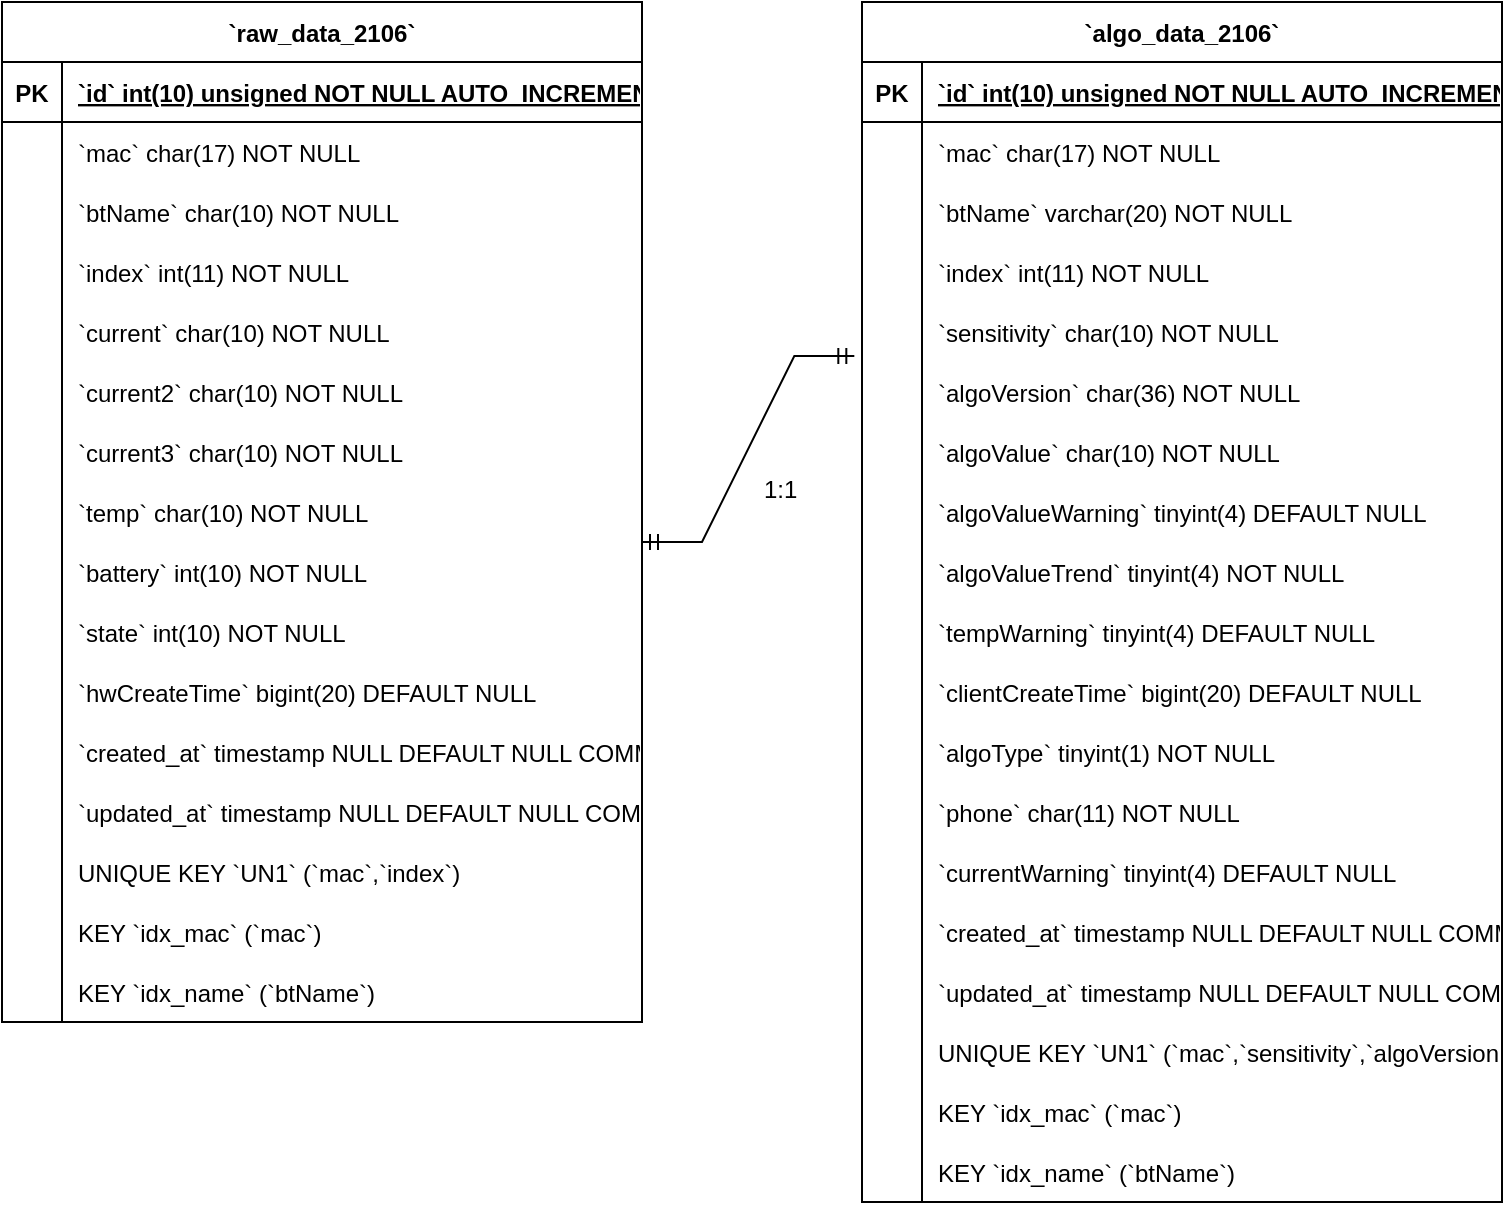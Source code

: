 <mxfile version="22.1.17" type="github">
  <diagram id="R2lEEEUBdFMjLlhIrx00" name="Page-1">
    <mxGraphModel dx="1360" dy="786" grid="1" gridSize="10" guides="1" tooltips="1" connect="1" arrows="1" fold="1" page="1" pageScale="1" pageWidth="850" pageHeight="1100" math="0" shadow="0" extFonts="Permanent Marker^https://fonts.googleapis.com/css?family=Permanent+Marker">
      <root>
        <mxCell id="0" />
        <mxCell id="1" parent="0" />
        <mxCell id="pzWfRgY4x2NIuQFHjUXH-1" value="`raw_data_2106`" style="shape=table;startSize=30;container=1;collapsible=1;childLayout=tableLayout;fixedRows=1;rowLines=0;fontStyle=1;align=center;resizeLast=1;" vertex="1" parent="1">
          <mxGeometry x="50" y="160" width="320" height="510" as="geometry" />
        </mxCell>
        <mxCell id="pzWfRgY4x2NIuQFHjUXH-2" value="" style="shape=tableRow;horizontal=0;startSize=0;swimlaneHead=0;swimlaneBody=0;fillColor=none;collapsible=0;dropTarget=0;points=[[0,0.5],[1,0.5]];portConstraint=eastwest;strokeColor=inherit;top=0;left=0;right=0;bottom=1;" vertex="1" parent="pzWfRgY4x2NIuQFHjUXH-1">
          <mxGeometry y="30" width="320" height="30" as="geometry" />
        </mxCell>
        <mxCell id="pzWfRgY4x2NIuQFHjUXH-3" value="PK" style="shape=partialRectangle;overflow=hidden;connectable=0;fillColor=none;strokeColor=inherit;top=0;left=0;bottom=0;right=0;fontStyle=1;" vertex="1" parent="pzWfRgY4x2NIuQFHjUXH-2">
          <mxGeometry width="30" height="30" as="geometry">
            <mxRectangle width="30" height="30" as="alternateBounds" />
          </mxGeometry>
        </mxCell>
        <mxCell id="pzWfRgY4x2NIuQFHjUXH-4" value="`id` int(10) unsigned NOT NULL AUTO_INCREMENT" style="shape=partialRectangle;overflow=hidden;connectable=0;fillColor=none;align=left;strokeColor=inherit;top=0;left=0;bottom=0;right=0;spacingLeft=6;fontStyle=5;" vertex="1" parent="pzWfRgY4x2NIuQFHjUXH-2">
          <mxGeometry x="30" width="290" height="30" as="geometry">
            <mxRectangle width="290" height="30" as="alternateBounds" />
          </mxGeometry>
        </mxCell>
        <mxCell id="pzWfRgY4x2NIuQFHjUXH-5" value="" style="shape=tableRow;horizontal=0;startSize=0;swimlaneHead=0;swimlaneBody=0;fillColor=none;collapsible=0;dropTarget=0;points=[[0,0.5],[1,0.5]];portConstraint=eastwest;strokeColor=inherit;top=0;left=0;right=0;bottom=0;" vertex="1" parent="pzWfRgY4x2NIuQFHjUXH-1">
          <mxGeometry y="60" width="320" height="30" as="geometry" />
        </mxCell>
        <mxCell id="pzWfRgY4x2NIuQFHjUXH-6" value="" style="shape=partialRectangle;overflow=hidden;connectable=0;fillColor=none;strokeColor=inherit;top=0;left=0;bottom=0;right=0;" vertex="1" parent="pzWfRgY4x2NIuQFHjUXH-5">
          <mxGeometry width="30" height="30" as="geometry">
            <mxRectangle width="30" height="30" as="alternateBounds" />
          </mxGeometry>
        </mxCell>
        <mxCell id="pzWfRgY4x2NIuQFHjUXH-7" value="`mac` char(17) NOT NULL" style="shape=partialRectangle;overflow=hidden;connectable=0;fillColor=none;align=left;strokeColor=inherit;top=0;left=0;bottom=0;right=0;spacingLeft=6;" vertex="1" parent="pzWfRgY4x2NIuQFHjUXH-5">
          <mxGeometry x="30" width="290" height="30" as="geometry">
            <mxRectangle width="290" height="30" as="alternateBounds" />
          </mxGeometry>
        </mxCell>
        <mxCell id="pzWfRgY4x2NIuQFHjUXH-8" value="" style="shape=tableRow;horizontal=0;startSize=0;swimlaneHead=0;swimlaneBody=0;fillColor=none;collapsible=0;dropTarget=0;points=[[0,0.5],[1,0.5]];portConstraint=eastwest;strokeColor=inherit;top=0;left=0;right=0;bottom=0;" vertex="1" parent="pzWfRgY4x2NIuQFHjUXH-1">
          <mxGeometry y="90" width="320" height="30" as="geometry" />
        </mxCell>
        <mxCell id="pzWfRgY4x2NIuQFHjUXH-9" value="" style="shape=partialRectangle;overflow=hidden;connectable=0;fillColor=none;strokeColor=inherit;top=0;left=0;bottom=0;right=0;" vertex="1" parent="pzWfRgY4x2NIuQFHjUXH-8">
          <mxGeometry width="30" height="30" as="geometry">
            <mxRectangle width="30" height="30" as="alternateBounds" />
          </mxGeometry>
        </mxCell>
        <mxCell id="pzWfRgY4x2NIuQFHjUXH-10" value="`btName` char(10) NOT NULL" style="shape=partialRectangle;overflow=hidden;connectable=0;fillColor=none;align=left;strokeColor=inherit;top=0;left=0;bottom=0;right=0;spacingLeft=6;" vertex="1" parent="pzWfRgY4x2NIuQFHjUXH-8">
          <mxGeometry x="30" width="290" height="30" as="geometry">
            <mxRectangle width="290" height="30" as="alternateBounds" />
          </mxGeometry>
        </mxCell>
        <mxCell id="pzWfRgY4x2NIuQFHjUXH-11" value="" style="shape=tableRow;horizontal=0;startSize=0;swimlaneHead=0;swimlaneBody=0;fillColor=none;collapsible=0;dropTarget=0;points=[[0,0.5],[1,0.5]];portConstraint=eastwest;strokeColor=inherit;top=0;left=0;right=0;bottom=0;" vertex="1" parent="pzWfRgY4x2NIuQFHjUXH-1">
          <mxGeometry y="120" width="320" height="30" as="geometry" />
        </mxCell>
        <mxCell id="pzWfRgY4x2NIuQFHjUXH-12" value="" style="shape=partialRectangle;overflow=hidden;connectable=0;fillColor=none;strokeColor=inherit;top=0;left=0;bottom=0;right=0;" vertex="1" parent="pzWfRgY4x2NIuQFHjUXH-11">
          <mxGeometry width="30" height="30" as="geometry">
            <mxRectangle width="30" height="30" as="alternateBounds" />
          </mxGeometry>
        </mxCell>
        <mxCell id="pzWfRgY4x2NIuQFHjUXH-13" value="`index` int(11) NOT NULL" style="shape=partialRectangle;overflow=hidden;connectable=0;fillColor=none;align=left;strokeColor=inherit;top=0;left=0;bottom=0;right=0;spacingLeft=6;" vertex="1" parent="pzWfRgY4x2NIuQFHjUXH-11">
          <mxGeometry x="30" width="290" height="30" as="geometry">
            <mxRectangle width="290" height="30" as="alternateBounds" />
          </mxGeometry>
        </mxCell>
        <mxCell id="pzWfRgY4x2NIuQFHjUXH-14" value="" style="shape=tableRow;horizontal=0;startSize=0;swimlaneHead=0;swimlaneBody=0;fillColor=none;collapsible=0;dropTarget=0;points=[[0,0.5],[1,0.5]];portConstraint=eastwest;strokeColor=inherit;top=0;left=0;right=0;bottom=0;" vertex="1" parent="pzWfRgY4x2NIuQFHjUXH-1">
          <mxGeometry y="150" width="320" height="30" as="geometry" />
        </mxCell>
        <mxCell id="pzWfRgY4x2NIuQFHjUXH-15" value="" style="shape=partialRectangle;overflow=hidden;connectable=0;fillColor=none;strokeColor=inherit;top=0;left=0;bottom=0;right=0;" vertex="1" parent="pzWfRgY4x2NIuQFHjUXH-14">
          <mxGeometry width="30" height="30" as="geometry">
            <mxRectangle width="30" height="30" as="alternateBounds" />
          </mxGeometry>
        </mxCell>
        <mxCell id="pzWfRgY4x2NIuQFHjUXH-16" value="`current` char(10) NOT NULL" style="shape=partialRectangle;overflow=hidden;connectable=0;fillColor=none;align=left;strokeColor=inherit;top=0;left=0;bottom=0;right=0;spacingLeft=6;" vertex="1" parent="pzWfRgY4x2NIuQFHjUXH-14">
          <mxGeometry x="30" width="290" height="30" as="geometry">
            <mxRectangle width="290" height="30" as="alternateBounds" />
          </mxGeometry>
        </mxCell>
        <mxCell id="pzWfRgY4x2NIuQFHjUXH-17" value="" style="shape=tableRow;horizontal=0;startSize=0;swimlaneHead=0;swimlaneBody=0;fillColor=none;collapsible=0;dropTarget=0;points=[[0,0.5],[1,0.5]];portConstraint=eastwest;strokeColor=inherit;top=0;left=0;right=0;bottom=0;" vertex="1" parent="pzWfRgY4x2NIuQFHjUXH-1">
          <mxGeometry y="180" width="320" height="30" as="geometry" />
        </mxCell>
        <mxCell id="pzWfRgY4x2NIuQFHjUXH-18" value="" style="shape=partialRectangle;overflow=hidden;connectable=0;fillColor=none;strokeColor=inherit;top=0;left=0;bottom=0;right=0;" vertex="1" parent="pzWfRgY4x2NIuQFHjUXH-17">
          <mxGeometry width="30" height="30" as="geometry">
            <mxRectangle width="30" height="30" as="alternateBounds" />
          </mxGeometry>
        </mxCell>
        <mxCell id="pzWfRgY4x2NIuQFHjUXH-19" value="`current2` char(10) NOT NULL" style="shape=partialRectangle;overflow=hidden;connectable=0;fillColor=none;align=left;strokeColor=inherit;top=0;left=0;bottom=0;right=0;spacingLeft=6;" vertex="1" parent="pzWfRgY4x2NIuQFHjUXH-17">
          <mxGeometry x="30" width="290" height="30" as="geometry">
            <mxRectangle width="290" height="30" as="alternateBounds" />
          </mxGeometry>
        </mxCell>
        <mxCell id="pzWfRgY4x2NIuQFHjUXH-20" value="" style="shape=tableRow;horizontal=0;startSize=0;swimlaneHead=0;swimlaneBody=0;fillColor=none;collapsible=0;dropTarget=0;points=[[0,0.5],[1,0.5]];portConstraint=eastwest;strokeColor=inherit;top=0;left=0;right=0;bottom=0;" vertex="1" parent="pzWfRgY4x2NIuQFHjUXH-1">
          <mxGeometry y="210" width="320" height="30" as="geometry" />
        </mxCell>
        <mxCell id="pzWfRgY4x2NIuQFHjUXH-21" value="" style="shape=partialRectangle;overflow=hidden;connectable=0;fillColor=none;strokeColor=inherit;top=0;left=0;bottom=0;right=0;" vertex="1" parent="pzWfRgY4x2NIuQFHjUXH-20">
          <mxGeometry width="30" height="30" as="geometry">
            <mxRectangle width="30" height="30" as="alternateBounds" />
          </mxGeometry>
        </mxCell>
        <mxCell id="pzWfRgY4x2NIuQFHjUXH-22" value="`current3` char(10) NOT NULL" style="shape=partialRectangle;overflow=hidden;connectable=0;fillColor=none;align=left;strokeColor=inherit;top=0;left=0;bottom=0;right=0;spacingLeft=6;" vertex="1" parent="pzWfRgY4x2NIuQFHjUXH-20">
          <mxGeometry x="30" width="290" height="30" as="geometry">
            <mxRectangle width="290" height="30" as="alternateBounds" />
          </mxGeometry>
        </mxCell>
        <mxCell id="pzWfRgY4x2NIuQFHjUXH-23" value="" style="shape=tableRow;horizontal=0;startSize=0;swimlaneHead=0;swimlaneBody=0;fillColor=none;collapsible=0;dropTarget=0;points=[[0,0.5],[1,0.5]];portConstraint=eastwest;strokeColor=inherit;top=0;left=0;right=0;bottom=0;" vertex="1" parent="pzWfRgY4x2NIuQFHjUXH-1">
          <mxGeometry y="240" width="320" height="30" as="geometry" />
        </mxCell>
        <mxCell id="pzWfRgY4x2NIuQFHjUXH-24" value="" style="shape=partialRectangle;overflow=hidden;connectable=0;fillColor=none;strokeColor=inherit;top=0;left=0;bottom=0;right=0;" vertex="1" parent="pzWfRgY4x2NIuQFHjUXH-23">
          <mxGeometry width="30" height="30" as="geometry">
            <mxRectangle width="30" height="30" as="alternateBounds" />
          </mxGeometry>
        </mxCell>
        <mxCell id="pzWfRgY4x2NIuQFHjUXH-25" value="`temp` char(10) NOT NULL" style="shape=partialRectangle;overflow=hidden;connectable=0;fillColor=none;align=left;strokeColor=inherit;top=0;left=0;bottom=0;right=0;spacingLeft=6;" vertex="1" parent="pzWfRgY4x2NIuQFHjUXH-23">
          <mxGeometry x="30" width="290" height="30" as="geometry">
            <mxRectangle width="290" height="30" as="alternateBounds" />
          </mxGeometry>
        </mxCell>
        <mxCell id="pzWfRgY4x2NIuQFHjUXH-26" value="" style="shape=tableRow;horizontal=0;startSize=0;swimlaneHead=0;swimlaneBody=0;fillColor=none;collapsible=0;dropTarget=0;points=[[0,0.5],[1,0.5]];portConstraint=eastwest;strokeColor=inherit;top=0;left=0;right=0;bottom=0;" vertex="1" parent="pzWfRgY4x2NIuQFHjUXH-1">
          <mxGeometry y="270" width="320" height="30" as="geometry" />
        </mxCell>
        <mxCell id="pzWfRgY4x2NIuQFHjUXH-27" value="" style="shape=partialRectangle;overflow=hidden;connectable=0;fillColor=none;strokeColor=inherit;top=0;left=0;bottom=0;right=0;" vertex="1" parent="pzWfRgY4x2NIuQFHjUXH-26">
          <mxGeometry width="30" height="30" as="geometry">
            <mxRectangle width="30" height="30" as="alternateBounds" />
          </mxGeometry>
        </mxCell>
        <mxCell id="pzWfRgY4x2NIuQFHjUXH-28" value="`battery` int(10) NOT NULL" style="shape=partialRectangle;overflow=hidden;connectable=0;fillColor=none;align=left;strokeColor=inherit;top=0;left=0;bottom=0;right=0;spacingLeft=6;" vertex="1" parent="pzWfRgY4x2NIuQFHjUXH-26">
          <mxGeometry x="30" width="290" height="30" as="geometry">
            <mxRectangle width="290" height="30" as="alternateBounds" />
          </mxGeometry>
        </mxCell>
        <mxCell id="pzWfRgY4x2NIuQFHjUXH-29" value="" style="shape=tableRow;horizontal=0;startSize=0;swimlaneHead=0;swimlaneBody=0;fillColor=none;collapsible=0;dropTarget=0;points=[[0,0.5],[1,0.5]];portConstraint=eastwest;strokeColor=inherit;top=0;left=0;right=0;bottom=0;" vertex="1" parent="pzWfRgY4x2NIuQFHjUXH-1">
          <mxGeometry y="300" width="320" height="30" as="geometry" />
        </mxCell>
        <mxCell id="pzWfRgY4x2NIuQFHjUXH-30" value="" style="shape=partialRectangle;overflow=hidden;connectable=0;fillColor=none;strokeColor=inherit;top=0;left=0;bottom=0;right=0;" vertex="1" parent="pzWfRgY4x2NIuQFHjUXH-29">
          <mxGeometry width="30" height="30" as="geometry">
            <mxRectangle width="30" height="30" as="alternateBounds" />
          </mxGeometry>
        </mxCell>
        <mxCell id="pzWfRgY4x2NIuQFHjUXH-31" value="`state` int(10) NOT NULL" style="shape=partialRectangle;overflow=hidden;connectable=0;fillColor=none;align=left;strokeColor=inherit;top=0;left=0;bottom=0;right=0;spacingLeft=6;" vertex="1" parent="pzWfRgY4x2NIuQFHjUXH-29">
          <mxGeometry x="30" width="290" height="30" as="geometry">
            <mxRectangle width="290" height="30" as="alternateBounds" />
          </mxGeometry>
        </mxCell>
        <mxCell id="pzWfRgY4x2NIuQFHjUXH-32" value="" style="shape=tableRow;horizontal=0;startSize=0;swimlaneHead=0;swimlaneBody=0;fillColor=none;collapsible=0;dropTarget=0;points=[[0,0.5],[1,0.5]];portConstraint=eastwest;strokeColor=inherit;top=0;left=0;right=0;bottom=0;" vertex="1" parent="pzWfRgY4x2NIuQFHjUXH-1">
          <mxGeometry y="330" width="320" height="30" as="geometry" />
        </mxCell>
        <mxCell id="pzWfRgY4x2NIuQFHjUXH-33" value="" style="shape=partialRectangle;overflow=hidden;connectable=0;fillColor=none;strokeColor=inherit;top=0;left=0;bottom=0;right=0;" vertex="1" parent="pzWfRgY4x2NIuQFHjUXH-32">
          <mxGeometry width="30" height="30" as="geometry">
            <mxRectangle width="30" height="30" as="alternateBounds" />
          </mxGeometry>
        </mxCell>
        <mxCell id="pzWfRgY4x2NIuQFHjUXH-34" value="`hwCreateTime` bigint(20) DEFAULT NULL" style="shape=partialRectangle;overflow=hidden;connectable=0;fillColor=none;align=left;strokeColor=inherit;top=0;left=0;bottom=0;right=0;spacingLeft=6;" vertex="1" parent="pzWfRgY4x2NIuQFHjUXH-32">
          <mxGeometry x="30" width="290" height="30" as="geometry">
            <mxRectangle width="290" height="30" as="alternateBounds" />
          </mxGeometry>
        </mxCell>
        <mxCell id="pzWfRgY4x2NIuQFHjUXH-35" value="" style="shape=tableRow;horizontal=0;startSize=0;swimlaneHead=0;swimlaneBody=0;fillColor=none;collapsible=0;dropTarget=0;points=[[0,0.5],[1,0.5]];portConstraint=eastwest;strokeColor=inherit;top=0;left=0;right=0;bottom=0;" vertex="1" parent="pzWfRgY4x2NIuQFHjUXH-1">
          <mxGeometry y="360" width="320" height="30" as="geometry" />
        </mxCell>
        <mxCell id="pzWfRgY4x2NIuQFHjUXH-36" value="" style="shape=partialRectangle;overflow=hidden;connectable=0;fillColor=none;strokeColor=inherit;top=0;left=0;bottom=0;right=0;" vertex="1" parent="pzWfRgY4x2NIuQFHjUXH-35">
          <mxGeometry width="30" height="30" as="geometry">
            <mxRectangle width="30" height="30" as="alternateBounds" />
          </mxGeometry>
        </mxCell>
        <mxCell id="pzWfRgY4x2NIuQFHjUXH-37" value="`created_at` timestamp NULL DEFAULT NULL COMMENT &#39;创建时间&#39;" style="shape=partialRectangle;overflow=hidden;connectable=0;fillColor=none;align=left;strokeColor=inherit;top=0;left=0;bottom=0;right=0;spacingLeft=6;" vertex="1" parent="pzWfRgY4x2NIuQFHjUXH-35">
          <mxGeometry x="30" width="290" height="30" as="geometry">
            <mxRectangle width="290" height="30" as="alternateBounds" />
          </mxGeometry>
        </mxCell>
        <mxCell id="pzWfRgY4x2NIuQFHjUXH-38" value="" style="shape=tableRow;horizontal=0;startSize=0;swimlaneHead=0;swimlaneBody=0;fillColor=none;collapsible=0;dropTarget=0;points=[[0,0.5],[1,0.5]];portConstraint=eastwest;strokeColor=inherit;top=0;left=0;right=0;bottom=0;" vertex="1" parent="pzWfRgY4x2NIuQFHjUXH-1">
          <mxGeometry y="390" width="320" height="30" as="geometry" />
        </mxCell>
        <mxCell id="pzWfRgY4x2NIuQFHjUXH-39" value="" style="shape=partialRectangle;overflow=hidden;connectable=0;fillColor=none;strokeColor=inherit;top=0;left=0;bottom=0;right=0;" vertex="1" parent="pzWfRgY4x2NIuQFHjUXH-38">
          <mxGeometry width="30" height="30" as="geometry">
            <mxRectangle width="30" height="30" as="alternateBounds" />
          </mxGeometry>
        </mxCell>
        <mxCell id="pzWfRgY4x2NIuQFHjUXH-40" value="`updated_at` timestamp NULL DEFAULT NULL COMMENT &#39;更新时间&#39;" style="shape=partialRectangle;overflow=hidden;connectable=0;fillColor=none;align=left;strokeColor=inherit;top=0;left=0;bottom=0;right=0;spacingLeft=6;" vertex="1" parent="pzWfRgY4x2NIuQFHjUXH-38">
          <mxGeometry x="30" width="290" height="30" as="geometry">
            <mxRectangle width="290" height="30" as="alternateBounds" />
          </mxGeometry>
        </mxCell>
        <mxCell id="pzWfRgY4x2NIuQFHjUXH-41" value="" style="shape=tableRow;horizontal=0;startSize=0;swimlaneHead=0;swimlaneBody=0;fillColor=none;collapsible=0;dropTarget=0;points=[[0,0.5],[1,0.5]];portConstraint=eastwest;strokeColor=inherit;top=0;left=0;right=0;bottom=0;" vertex="1" parent="pzWfRgY4x2NIuQFHjUXH-1">
          <mxGeometry y="420" width="320" height="30" as="geometry" />
        </mxCell>
        <mxCell id="pzWfRgY4x2NIuQFHjUXH-42" value="" style="shape=partialRectangle;overflow=hidden;connectable=0;fillColor=none;strokeColor=inherit;top=0;left=0;bottom=0;right=0;" vertex="1" parent="pzWfRgY4x2NIuQFHjUXH-41">
          <mxGeometry width="30" height="30" as="geometry">
            <mxRectangle width="30" height="30" as="alternateBounds" />
          </mxGeometry>
        </mxCell>
        <mxCell id="pzWfRgY4x2NIuQFHjUXH-43" value="UNIQUE KEY `UN1` (`mac`,`index`)" style="shape=partialRectangle;overflow=hidden;connectable=0;fillColor=none;align=left;strokeColor=inherit;top=0;left=0;bottom=0;right=0;spacingLeft=6;" vertex="1" parent="pzWfRgY4x2NIuQFHjUXH-41">
          <mxGeometry x="30" width="290" height="30" as="geometry">
            <mxRectangle width="290" height="30" as="alternateBounds" />
          </mxGeometry>
        </mxCell>
        <mxCell id="pzWfRgY4x2NIuQFHjUXH-44" value="" style="shape=tableRow;horizontal=0;startSize=0;swimlaneHead=0;swimlaneBody=0;fillColor=none;collapsible=0;dropTarget=0;points=[[0,0.5],[1,0.5]];portConstraint=eastwest;strokeColor=inherit;top=0;left=0;right=0;bottom=0;" vertex="1" parent="pzWfRgY4x2NIuQFHjUXH-1">
          <mxGeometry y="450" width="320" height="30" as="geometry" />
        </mxCell>
        <mxCell id="pzWfRgY4x2NIuQFHjUXH-45" value="" style="shape=partialRectangle;overflow=hidden;connectable=0;fillColor=none;strokeColor=inherit;top=0;left=0;bottom=0;right=0;" vertex="1" parent="pzWfRgY4x2NIuQFHjUXH-44">
          <mxGeometry width="30" height="30" as="geometry">
            <mxRectangle width="30" height="30" as="alternateBounds" />
          </mxGeometry>
        </mxCell>
        <mxCell id="pzWfRgY4x2NIuQFHjUXH-46" value="KEY `idx_mac` (`mac`)" style="shape=partialRectangle;overflow=hidden;connectable=0;fillColor=none;align=left;strokeColor=inherit;top=0;left=0;bottom=0;right=0;spacingLeft=6;" vertex="1" parent="pzWfRgY4x2NIuQFHjUXH-44">
          <mxGeometry x="30" width="290" height="30" as="geometry">
            <mxRectangle width="290" height="30" as="alternateBounds" />
          </mxGeometry>
        </mxCell>
        <mxCell id="pzWfRgY4x2NIuQFHjUXH-47" value="" style="shape=tableRow;horizontal=0;startSize=0;swimlaneHead=0;swimlaneBody=0;fillColor=none;collapsible=0;dropTarget=0;points=[[0,0.5],[1,0.5]];portConstraint=eastwest;strokeColor=inherit;top=0;left=0;right=0;bottom=0;" vertex="1" parent="pzWfRgY4x2NIuQFHjUXH-1">
          <mxGeometry y="480" width="320" height="30" as="geometry" />
        </mxCell>
        <mxCell id="pzWfRgY4x2NIuQFHjUXH-48" value="" style="shape=partialRectangle;overflow=hidden;connectable=0;fillColor=none;strokeColor=inherit;top=0;left=0;bottom=0;right=0;" vertex="1" parent="pzWfRgY4x2NIuQFHjUXH-47">
          <mxGeometry width="30" height="30" as="geometry">
            <mxRectangle width="30" height="30" as="alternateBounds" />
          </mxGeometry>
        </mxCell>
        <mxCell id="pzWfRgY4x2NIuQFHjUXH-49" value="KEY `idx_name` (`btName`)" style="shape=partialRectangle;overflow=hidden;connectable=0;fillColor=none;align=left;strokeColor=inherit;top=0;left=0;bottom=0;right=0;spacingLeft=6;" vertex="1" parent="pzWfRgY4x2NIuQFHjUXH-47">
          <mxGeometry x="30" width="290" height="30" as="geometry">
            <mxRectangle width="290" height="30" as="alternateBounds" />
          </mxGeometry>
        </mxCell>
        <mxCell id="pzWfRgY4x2NIuQFHjUXH-50" value="`algo_data_2106`" style="shape=table;startSize=30;container=1;collapsible=1;childLayout=tableLayout;fixedRows=1;rowLines=0;fontStyle=1;align=center;resizeLast=1;" vertex="1" parent="1">
          <mxGeometry x="480" y="160" width="320" height="600" as="geometry" />
        </mxCell>
        <mxCell id="pzWfRgY4x2NIuQFHjUXH-51" value="" style="shape=tableRow;horizontal=0;startSize=0;swimlaneHead=0;swimlaneBody=0;fillColor=none;collapsible=0;dropTarget=0;points=[[0,0.5],[1,0.5]];portConstraint=eastwest;strokeColor=inherit;top=0;left=0;right=0;bottom=1;" vertex="1" parent="pzWfRgY4x2NIuQFHjUXH-50">
          <mxGeometry y="30" width="320" height="30" as="geometry" />
        </mxCell>
        <mxCell id="pzWfRgY4x2NIuQFHjUXH-52" value="PK" style="shape=partialRectangle;overflow=hidden;connectable=0;fillColor=none;strokeColor=inherit;top=0;left=0;bottom=0;right=0;fontStyle=1;" vertex="1" parent="pzWfRgY4x2NIuQFHjUXH-51">
          <mxGeometry width="30" height="30" as="geometry">
            <mxRectangle width="30" height="30" as="alternateBounds" />
          </mxGeometry>
        </mxCell>
        <mxCell id="pzWfRgY4x2NIuQFHjUXH-53" value="`id` int(10) unsigned NOT NULL AUTO_INCREMENT" style="shape=partialRectangle;overflow=hidden;connectable=0;fillColor=none;align=left;strokeColor=inherit;top=0;left=0;bottom=0;right=0;spacingLeft=6;fontStyle=5;" vertex="1" parent="pzWfRgY4x2NIuQFHjUXH-51">
          <mxGeometry x="30" width="290" height="30" as="geometry">
            <mxRectangle width="290" height="30" as="alternateBounds" />
          </mxGeometry>
        </mxCell>
        <mxCell id="pzWfRgY4x2NIuQFHjUXH-54" value="" style="shape=tableRow;horizontal=0;startSize=0;swimlaneHead=0;swimlaneBody=0;fillColor=none;collapsible=0;dropTarget=0;points=[[0,0.5],[1,0.5]];portConstraint=eastwest;strokeColor=inherit;top=0;left=0;right=0;bottom=0;" vertex="1" parent="pzWfRgY4x2NIuQFHjUXH-50">
          <mxGeometry y="60" width="320" height="30" as="geometry" />
        </mxCell>
        <mxCell id="pzWfRgY4x2NIuQFHjUXH-55" value="" style="shape=partialRectangle;overflow=hidden;connectable=0;fillColor=none;strokeColor=inherit;top=0;left=0;bottom=0;right=0;" vertex="1" parent="pzWfRgY4x2NIuQFHjUXH-54">
          <mxGeometry width="30" height="30" as="geometry">
            <mxRectangle width="30" height="30" as="alternateBounds" />
          </mxGeometry>
        </mxCell>
        <mxCell id="pzWfRgY4x2NIuQFHjUXH-56" value="`mac` char(17) NOT NULL" style="shape=partialRectangle;overflow=hidden;connectable=0;fillColor=none;align=left;strokeColor=inherit;top=0;left=0;bottom=0;right=0;spacingLeft=6;" vertex="1" parent="pzWfRgY4x2NIuQFHjUXH-54">
          <mxGeometry x="30" width="290" height="30" as="geometry">
            <mxRectangle width="290" height="30" as="alternateBounds" />
          </mxGeometry>
        </mxCell>
        <mxCell id="pzWfRgY4x2NIuQFHjUXH-57" value="" style="shape=tableRow;horizontal=0;startSize=0;swimlaneHead=0;swimlaneBody=0;fillColor=none;collapsible=0;dropTarget=0;points=[[0,0.5],[1,0.5]];portConstraint=eastwest;strokeColor=inherit;top=0;left=0;right=0;bottom=0;" vertex="1" parent="pzWfRgY4x2NIuQFHjUXH-50">
          <mxGeometry y="90" width="320" height="30" as="geometry" />
        </mxCell>
        <mxCell id="pzWfRgY4x2NIuQFHjUXH-58" value="" style="shape=partialRectangle;overflow=hidden;connectable=0;fillColor=none;strokeColor=inherit;top=0;left=0;bottom=0;right=0;" vertex="1" parent="pzWfRgY4x2NIuQFHjUXH-57">
          <mxGeometry width="30" height="30" as="geometry">
            <mxRectangle width="30" height="30" as="alternateBounds" />
          </mxGeometry>
        </mxCell>
        <mxCell id="pzWfRgY4x2NIuQFHjUXH-59" value="`btName` varchar(20) NOT NULL" style="shape=partialRectangle;overflow=hidden;connectable=0;fillColor=none;align=left;strokeColor=inherit;top=0;left=0;bottom=0;right=0;spacingLeft=6;" vertex="1" parent="pzWfRgY4x2NIuQFHjUXH-57">
          <mxGeometry x="30" width="290" height="30" as="geometry">
            <mxRectangle width="290" height="30" as="alternateBounds" />
          </mxGeometry>
        </mxCell>
        <mxCell id="pzWfRgY4x2NIuQFHjUXH-60" value="" style="shape=tableRow;horizontal=0;startSize=0;swimlaneHead=0;swimlaneBody=0;fillColor=none;collapsible=0;dropTarget=0;points=[[0,0.5],[1,0.5]];portConstraint=eastwest;strokeColor=inherit;top=0;left=0;right=0;bottom=0;" vertex="1" parent="pzWfRgY4x2NIuQFHjUXH-50">
          <mxGeometry y="120" width="320" height="30" as="geometry" />
        </mxCell>
        <mxCell id="pzWfRgY4x2NIuQFHjUXH-61" value="" style="shape=partialRectangle;overflow=hidden;connectable=0;fillColor=none;strokeColor=inherit;top=0;left=0;bottom=0;right=0;" vertex="1" parent="pzWfRgY4x2NIuQFHjUXH-60">
          <mxGeometry width="30" height="30" as="geometry">
            <mxRectangle width="30" height="30" as="alternateBounds" />
          </mxGeometry>
        </mxCell>
        <mxCell id="pzWfRgY4x2NIuQFHjUXH-62" value="`index` int(11) NOT NULL" style="shape=partialRectangle;overflow=hidden;connectable=0;fillColor=none;align=left;strokeColor=inherit;top=0;left=0;bottom=0;right=0;spacingLeft=6;" vertex="1" parent="pzWfRgY4x2NIuQFHjUXH-60">
          <mxGeometry x="30" width="290" height="30" as="geometry">
            <mxRectangle width="290" height="30" as="alternateBounds" />
          </mxGeometry>
        </mxCell>
        <mxCell id="pzWfRgY4x2NIuQFHjUXH-63" value="" style="shape=tableRow;horizontal=0;startSize=0;swimlaneHead=0;swimlaneBody=0;fillColor=none;collapsible=0;dropTarget=0;points=[[0,0.5],[1,0.5]];portConstraint=eastwest;strokeColor=inherit;top=0;left=0;right=0;bottom=0;" vertex="1" parent="pzWfRgY4x2NIuQFHjUXH-50">
          <mxGeometry y="150" width="320" height="30" as="geometry" />
        </mxCell>
        <mxCell id="pzWfRgY4x2NIuQFHjUXH-64" value="" style="shape=partialRectangle;overflow=hidden;connectable=0;fillColor=none;strokeColor=inherit;top=0;left=0;bottom=0;right=0;" vertex="1" parent="pzWfRgY4x2NIuQFHjUXH-63">
          <mxGeometry width="30" height="30" as="geometry">
            <mxRectangle width="30" height="30" as="alternateBounds" />
          </mxGeometry>
        </mxCell>
        <mxCell id="pzWfRgY4x2NIuQFHjUXH-65" value="`sensitivity` char(10) NOT NULL" style="shape=partialRectangle;overflow=hidden;connectable=0;fillColor=none;align=left;strokeColor=inherit;top=0;left=0;bottom=0;right=0;spacingLeft=6;" vertex="1" parent="pzWfRgY4x2NIuQFHjUXH-63">
          <mxGeometry x="30" width="290" height="30" as="geometry">
            <mxRectangle width="290" height="30" as="alternateBounds" />
          </mxGeometry>
        </mxCell>
        <mxCell id="pzWfRgY4x2NIuQFHjUXH-66" value="" style="shape=tableRow;horizontal=0;startSize=0;swimlaneHead=0;swimlaneBody=0;fillColor=none;collapsible=0;dropTarget=0;points=[[0,0.5],[1,0.5]];portConstraint=eastwest;strokeColor=inherit;top=0;left=0;right=0;bottom=0;" vertex="1" parent="pzWfRgY4x2NIuQFHjUXH-50">
          <mxGeometry y="180" width="320" height="30" as="geometry" />
        </mxCell>
        <mxCell id="pzWfRgY4x2NIuQFHjUXH-67" value="" style="shape=partialRectangle;overflow=hidden;connectable=0;fillColor=none;strokeColor=inherit;top=0;left=0;bottom=0;right=0;" vertex="1" parent="pzWfRgY4x2NIuQFHjUXH-66">
          <mxGeometry width="30" height="30" as="geometry">
            <mxRectangle width="30" height="30" as="alternateBounds" />
          </mxGeometry>
        </mxCell>
        <mxCell id="pzWfRgY4x2NIuQFHjUXH-68" value="`algoVersion` char(36) NOT NULL" style="shape=partialRectangle;overflow=hidden;connectable=0;fillColor=none;align=left;strokeColor=inherit;top=0;left=0;bottom=0;right=0;spacingLeft=6;" vertex="1" parent="pzWfRgY4x2NIuQFHjUXH-66">
          <mxGeometry x="30" width="290" height="30" as="geometry">
            <mxRectangle width="290" height="30" as="alternateBounds" />
          </mxGeometry>
        </mxCell>
        <mxCell id="pzWfRgY4x2NIuQFHjUXH-69" value="" style="shape=tableRow;horizontal=0;startSize=0;swimlaneHead=0;swimlaneBody=0;fillColor=none;collapsible=0;dropTarget=0;points=[[0,0.5],[1,0.5]];portConstraint=eastwest;strokeColor=inherit;top=0;left=0;right=0;bottom=0;" vertex="1" parent="pzWfRgY4x2NIuQFHjUXH-50">
          <mxGeometry y="210" width="320" height="30" as="geometry" />
        </mxCell>
        <mxCell id="pzWfRgY4x2NIuQFHjUXH-70" value="" style="shape=partialRectangle;overflow=hidden;connectable=0;fillColor=none;strokeColor=inherit;top=0;left=0;bottom=0;right=0;" vertex="1" parent="pzWfRgY4x2NIuQFHjUXH-69">
          <mxGeometry width="30" height="30" as="geometry">
            <mxRectangle width="30" height="30" as="alternateBounds" />
          </mxGeometry>
        </mxCell>
        <mxCell id="pzWfRgY4x2NIuQFHjUXH-71" value="`algoValue` char(10) NOT NULL" style="shape=partialRectangle;overflow=hidden;connectable=0;fillColor=none;align=left;strokeColor=inherit;top=0;left=0;bottom=0;right=0;spacingLeft=6;" vertex="1" parent="pzWfRgY4x2NIuQFHjUXH-69">
          <mxGeometry x="30" width="290" height="30" as="geometry">
            <mxRectangle width="290" height="30" as="alternateBounds" />
          </mxGeometry>
        </mxCell>
        <mxCell id="pzWfRgY4x2NIuQFHjUXH-72" value="" style="shape=tableRow;horizontal=0;startSize=0;swimlaneHead=0;swimlaneBody=0;fillColor=none;collapsible=0;dropTarget=0;points=[[0,0.5],[1,0.5]];portConstraint=eastwest;strokeColor=inherit;top=0;left=0;right=0;bottom=0;" vertex="1" parent="pzWfRgY4x2NIuQFHjUXH-50">
          <mxGeometry y="240" width="320" height="30" as="geometry" />
        </mxCell>
        <mxCell id="pzWfRgY4x2NIuQFHjUXH-73" value="" style="shape=partialRectangle;overflow=hidden;connectable=0;fillColor=none;strokeColor=inherit;top=0;left=0;bottom=0;right=0;" vertex="1" parent="pzWfRgY4x2NIuQFHjUXH-72">
          <mxGeometry width="30" height="30" as="geometry">
            <mxRectangle width="30" height="30" as="alternateBounds" />
          </mxGeometry>
        </mxCell>
        <mxCell id="pzWfRgY4x2NIuQFHjUXH-74" value="`algoValueWarning` tinyint(4) DEFAULT NULL" style="shape=partialRectangle;overflow=hidden;connectable=0;fillColor=none;align=left;strokeColor=inherit;top=0;left=0;bottom=0;right=0;spacingLeft=6;" vertex="1" parent="pzWfRgY4x2NIuQFHjUXH-72">
          <mxGeometry x="30" width="290" height="30" as="geometry">
            <mxRectangle width="290" height="30" as="alternateBounds" />
          </mxGeometry>
        </mxCell>
        <mxCell id="pzWfRgY4x2NIuQFHjUXH-75" value="" style="shape=tableRow;horizontal=0;startSize=0;swimlaneHead=0;swimlaneBody=0;fillColor=none;collapsible=0;dropTarget=0;points=[[0,0.5],[1,0.5]];portConstraint=eastwest;strokeColor=inherit;top=0;left=0;right=0;bottom=0;" vertex="1" parent="pzWfRgY4x2NIuQFHjUXH-50">
          <mxGeometry y="270" width="320" height="30" as="geometry" />
        </mxCell>
        <mxCell id="pzWfRgY4x2NIuQFHjUXH-76" value="" style="shape=partialRectangle;overflow=hidden;connectable=0;fillColor=none;strokeColor=inherit;top=0;left=0;bottom=0;right=0;" vertex="1" parent="pzWfRgY4x2NIuQFHjUXH-75">
          <mxGeometry width="30" height="30" as="geometry">
            <mxRectangle width="30" height="30" as="alternateBounds" />
          </mxGeometry>
        </mxCell>
        <mxCell id="pzWfRgY4x2NIuQFHjUXH-77" value="`algoValueTrend` tinyint(4) NOT NULL" style="shape=partialRectangle;overflow=hidden;connectable=0;fillColor=none;align=left;strokeColor=inherit;top=0;left=0;bottom=0;right=0;spacingLeft=6;" vertex="1" parent="pzWfRgY4x2NIuQFHjUXH-75">
          <mxGeometry x="30" width="290" height="30" as="geometry">
            <mxRectangle width="290" height="30" as="alternateBounds" />
          </mxGeometry>
        </mxCell>
        <mxCell id="pzWfRgY4x2NIuQFHjUXH-78" value="" style="shape=tableRow;horizontal=0;startSize=0;swimlaneHead=0;swimlaneBody=0;fillColor=none;collapsible=0;dropTarget=0;points=[[0,0.5],[1,0.5]];portConstraint=eastwest;strokeColor=inherit;top=0;left=0;right=0;bottom=0;" vertex="1" parent="pzWfRgY4x2NIuQFHjUXH-50">
          <mxGeometry y="300" width="320" height="30" as="geometry" />
        </mxCell>
        <mxCell id="pzWfRgY4x2NIuQFHjUXH-79" value="" style="shape=partialRectangle;overflow=hidden;connectable=0;fillColor=none;strokeColor=inherit;top=0;left=0;bottom=0;right=0;" vertex="1" parent="pzWfRgY4x2NIuQFHjUXH-78">
          <mxGeometry width="30" height="30" as="geometry">
            <mxRectangle width="30" height="30" as="alternateBounds" />
          </mxGeometry>
        </mxCell>
        <mxCell id="pzWfRgY4x2NIuQFHjUXH-80" value="`tempWarning` tinyint(4) DEFAULT NULL" style="shape=partialRectangle;overflow=hidden;connectable=0;fillColor=none;align=left;strokeColor=inherit;top=0;left=0;bottom=0;right=0;spacingLeft=6;" vertex="1" parent="pzWfRgY4x2NIuQFHjUXH-78">
          <mxGeometry x="30" width="290" height="30" as="geometry">
            <mxRectangle width="290" height="30" as="alternateBounds" />
          </mxGeometry>
        </mxCell>
        <mxCell id="pzWfRgY4x2NIuQFHjUXH-81" value="" style="shape=tableRow;horizontal=0;startSize=0;swimlaneHead=0;swimlaneBody=0;fillColor=none;collapsible=0;dropTarget=0;points=[[0,0.5],[1,0.5]];portConstraint=eastwest;strokeColor=inherit;top=0;left=0;right=0;bottom=0;" vertex="1" parent="pzWfRgY4x2NIuQFHjUXH-50">
          <mxGeometry y="330" width="320" height="30" as="geometry" />
        </mxCell>
        <mxCell id="pzWfRgY4x2NIuQFHjUXH-82" value="" style="shape=partialRectangle;overflow=hidden;connectable=0;fillColor=none;strokeColor=inherit;top=0;left=0;bottom=0;right=0;" vertex="1" parent="pzWfRgY4x2NIuQFHjUXH-81">
          <mxGeometry width="30" height="30" as="geometry">
            <mxRectangle width="30" height="30" as="alternateBounds" />
          </mxGeometry>
        </mxCell>
        <mxCell id="pzWfRgY4x2NIuQFHjUXH-83" value="`clientCreateTime` bigint(20) DEFAULT NULL" style="shape=partialRectangle;overflow=hidden;connectable=0;fillColor=none;align=left;strokeColor=inherit;top=0;left=0;bottom=0;right=0;spacingLeft=6;" vertex="1" parent="pzWfRgY4x2NIuQFHjUXH-81">
          <mxGeometry x="30" width="290" height="30" as="geometry">
            <mxRectangle width="290" height="30" as="alternateBounds" />
          </mxGeometry>
        </mxCell>
        <mxCell id="pzWfRgY4x2NIuQFHjUXH-84" value="" style="shape=tableRow;horizontal=0;startSize=0;swimlaneHead=0;swimlaneBody=0;fillColor=none;collapsible=0;dropTarget=0;points=[[0,0.5],[1,0.5]];portConstraint=eastwest;strokeColor=inherit;top=0;left=0;right=0;bottom=0;" vertex="1" parent="pzWfRgY4x2NIuQFHjUXH-50">
          <mxGeometry y="360" width="320" height="30" as="geometry" />
        </mxCell>
        <mxCell id="pzWfRgY4x2NIuQFHjUXH-85" value="" style="shape=partialRectangle;overflow=hidden;connectable=0;fillColor=none;strokeColor=inherit;top=0;left=0;bottom=0;right=0;" vertex="1" parent="pzWfRgY4x2NIuQFHjUXH-84">
          <mxGeometry width="30" height="30" as="geometry">
            <mxRectangle width="30" height="30" as="alternateBounds" />
          </mxGeometry>
        </mxCell>
        <mxCell id="pzWfRgY4x2NIuQFHjUXH-86" value="`algoType` tinyint(1) NOT NULL" style="shape=partialRectangle;overflow=hidden;connectable=0;fillColor=none;align=left;strokeColor=inherit;top=0;left=0;bottom=0;right=0;spacingLeft=6;" vertex="1" parent="pzWfRgY4x2NIuQFHjUXH-84">
          <mxGeometry x="30" width="290" height="30" as="geometry">
            <mxRectangle width="290" height="30" as="alternateBounds" />
          </mxGeometry>
        </mxCell>
        <mxCell id="pzWfRgY4x2NIuQFHjUXH-87" value="" style="shape=tableRow;horizontal=0;startSize=0;swimlaneHead=0;swimlaneBody=0;fillColor=none;collapsible=0;dropTarget=0;points=[[0,0.5],[1,0.5]];portConstraint=eastwest;strokeColor=inherit;top=0;left=0;right=0;bottom=0;" vertex="1" parent="pzWfRgY4x2NIuQFHjUXH-50">
          <mxGeometry y="390" width="320" height="30" as="geometry" />
        </mxCell>
        <mxCell id="pzWfRgY4x2NIuQFHjUXH-88" value="" style="shape=partialRectangle;overflow=hidden;connectable=0;fillColor=none;strokeColor=inherit;top=0;left=0;bottom=0;right=0;" vertex="1" parent="pzWfRgY4x2NIuQFHjUXH-87">
          <mxGeometry width="30" height="30" as="geometry">
            <mxRectangle width="30" height="30" as="alternateBounds" />
          </mxGeometry>
        </mxCell>
        <mxCell id="pzWfRgY4x2NIuQFHjUXH-89" value="`phone` char(11) NOT NULL" style="shape=partialRectangle;overflow=hidden;connectable=0;fillColor=none;align=left;strokeColor=inherit;top=0;left=0;bottom=0;right=0;spacingLeft=6;" vertex="1" parent="pzWfRgY4x2NIuQFHjUXH-87">
          <mxGeometry x="30" width="290" height="30" as="geometry">
            <mxRectangle width="290" height="30" as="alternateBounds" />
          </mxGeometry>
        </mxCell>
        <mxCell id="pzWfRgY4x2NIuQFHjUXH-90" value="" style="shape=tableRow;horizontal=0;startSize=0;swimlaneHead=0;swimlaneBody=0;fillColor=none;collapsible=0;dropTarget=0;points=[[0,0.5],[1,0.5]];portConstraint=eastwest;strokeColor=inherit;top=0;left=0;right=0;bottom=0;" vertex="1" parent="pzWfRgY4x2NIuQFHjUXH-50">
          <mxGeometry y="420" width="320" height="30" as="geometry" />
        </mxCell>
        <mxCell id="pzWfRgY4x2NIuQFHjUXH-91" value="" style="shape=partialRectangle;overflow=hidden;connectable=0;fillColor=none;strokeColor=inherit;top=0;left=0;bottom=0;right=0;" vertex="1" parent="pzWfRgY4x2NIuQFHjUXH-90">
          <mxGeometry width="30" height="30" as="geometry">
            <mxRectangle width="30" height="30" as="alternateBounds" />
          </mxGeometry>
        </mxCell>
        <mxCell id="pzWfRgY4x2NIuQFHjUXH-92" value="`currentWarning` tinyint(4) DEFAULT NULL" style="shape=partialRectangle;overflow=hidden;connectable=0;fillColor=none;align=left;strokeColor=inherit;top=0;left=0;bottom=0;right=0;spacingLeft=6;" vertex="1" parent="pzWfRgY4x2NIuQFHjUXH-90">
          <mxGeometry x="30" width="290" height="30" as="geometry">
            <mxRectangle width="290" height="30" as="alternateBounds" />
          </mxGeometry>
        </mxCell>
        <mxCell id="pzWfRgY4x2NIuQFHjUXH-93" value="" style="shape=tableRow;horizontal=0;startSize=0;swimlaneHead=0;swimlaneBody=0;fillColor=none;collapsible=0;dropTarget=0;points=[[0,0.5],[1,0.5]];portConstraint=eastwest;strokeColor=inherit;top=0;left=0;right=0;bottom=0;" vertex="1" parent="pzWfRgY4x2NIuQFHjUXH-50">
          <mxGeometry y="450" width="320" height="30" as="geometry" />
        </mxCell>
        <mxCell id="pzWfRgY4x2NIuQFHjUXH-94" value="" style="shape=partialRectangle;overflow=hidden;connectable=0;fillColor=none;strokeColor=inherit;top=0;left=0;bottom=0;right=0;" vertex="1" parent="pzWfRgY4x2NIuQFHjUXH-93">
          <mxGeometry width="30" height="30" as="geometry">
            <mxRectangle width="30" height="30" as="alternateBounds" />
          </mxGeometry>
        </mxCell>
        <mxCell id="pzWfRgY4x2NIuQFHjUXH-95" value="`created_at` timestamp NULL DEFAULT NULL COMMENT &#39;创建时间&#39;" style="shape=partialRectangle;overflow=hidden;connectable=0;fillColor=none;align=left;strokeColor=inherit;top=0;left=0;bottom=0;right=0;spacingLeft=6;" vertex="1" parent="pzWfRgY4x2NIuQFHjUXH-93">
          <mxGeometry x="30" width="290" height="30" as="geometry">
            <mxRectangle width="290" height="30" as="alternateBounds" />
          </mxGeometry>
        </mxCell>
        <mxCell id="pzWfRgY4x2NIuQFHjUXH-96" value="" style="shape=tableRow;horizontal=0;startSize=0;swimlaneHead=0;swimlaneBody=0;fillColor=none;collapsible=0;dropTarget=0;points=[[0,0.5],[1,0.5]];portConstraint=eastwest;strokeColor=inherit;top=0;left=0;right=0;bottom=0;" vertex="1" parent="pzWfRgY4x2NIuQFHjUXH-50">
          <mxGeometry y="480" width="320" height="30" as="geometry" />
        </mxCell>
        <mxCell id="pzWfRgY4x2NIuQFHjUXH-97" value="" style="shape=partialRectangle;overflow=hidden;connectable=0;fillColor=none;strokeColor=inherit;top=0;left=0;bottom=0;right=0;" vertex="1" parent="pzWfRgY4x2NIuQFHjUXH-96">
          <mxGeometry width="30" height="30" as="geometry">
            <mxRectangle width="30" height="30" as="alternateBounds" />
          </mxGeometry>
        </mxCell>
        <mxCell id="pzWfRgY4x2NIuQFHjUXH-98" value="`updated_at` timestamp NULL DEFAULT NULL COMMENT &#39;更新时间&#39;" style="shape=partialRectangle;overflow=hidden;connectable=0;fillColor=none;align=left;strokeColor=inherit;top=0;left=0;bottom=0;right=0;spacingLeft=6;" vertex="1" parent="pzWfRgY4x2NIuQFHjUXH-96">
          <mxGeometry x="30" width="290" height="30" as="geometry">
            <mxRectangle width="290" height="30" as="alternateBounds" />
          </mxGeometry>
        </mxCell>
        <mxCell id="pzWfRgY4x2NIuQFHjUXH-99" value="" style="shape=tableRow;horizontal=0;startSize=0;swimlaneHead=0;swimlaneBody=0;fillColor=none;collapsible=0;dropTarget=0;points=[[0,0.5],[1,0.5]];portConstraint=eastwest;strokeColor=inherit;top=0;left=0;right=0;bottom=0;" vertex="1" parent="pzWfRgY4x2NIuQFHjUXH-50">
          <mxGeometry y="510" width="320" height="30" as="geometry" />
        </mxCell>
        <mxCell id="pzWfRgY4x2NIuQFHjUXH-100" value="" style="shape=partialRectangle;overflow=hidden;connectable=0;fillColor=none;strokeColor=inherit;top=0;left=0;bottom=0;right=0;" vertex="1" parent="pzWfRgY4x2NIuQFHjUXH-99">
          <mxGeometry width="30" height="30" as="geometry">
            <mxRectangle width="30" height="30" as="alternateBounds" />
          </mxGeometry>
        </mxCell>
        <mxCell id="pzWfRgY4x2NIuQFHjUXH-101" value="UNIQUE KEY `UN1` (`mac`,`sensitivity`,`algoVersion`,`algoType`,`index`)" style="shape=partialRectangle;overflow=hidden;connectable=0;fillColor=none;align=left;strokeColor=inherit;top=0;left=0;bottom=0;right=0;spacingLeft=6;" vertex="1" parent="pzWfRgY4x2NIuQFHjUXH-99">
          <mxGeometry x="30" width="290" height="30" as="geometry">
            <mxRectangle width="290" height="30" as="alternateBounds" />
          </mxGeometry>
        </mxCell>
        <mxCell id="pzWfRgY4x2NIuQFHjUXH-102" value="" style="shape=tableRow;horizontal=0;startSize=0;swimlaneHead=0;swimlaneBody=0;fillColor=none;collapsible=0;dropTarget=0;points=[[0,0.5],[1,0.5]];portConstraint=eastwest;strokeColor=inherit;top=0;left=0;right=0;bottom=0;" vertex="1" parent="pzWfRgY4x2NIuQFHjUXH-50">
          <mxGeometry y="540" width="320" height="30" as="geometry" />
        </mxCell>
        <mxCell id="pzWfRgY4x2NIuQFHjUXH-103" value="" style="shape=partialRectangle;overflow=hidden;connectable=0;fillColor=none;strokeColor=inherit;top=0;left=0;bottom=0;right=0;" vertex="1" parent="pzWfRgY4x2NIuQFHjUXH-102">
          <mxGeometry width="30" height="30" as="geometry">
            <mxRectangle width="30" height="30" as="alternateBounds" />
          </mxGeometry>
        </mxCell>
        <mxCell id="pzWfRgY4x2NIuQFHjUXH-104" value="KEY `idx_mac` (`mac`)" style="shape=partialRectangle;overflow=hidden;connectable=0;fillColor=none;align=left;strokeColor=inherit;top=0;left=0;bottom=0;right=0;spacingLeft=6;" vertex="1" parent="pzWfRgY4x2NIuQFHjUXH-102">
          <mxGeometry x="30" width="290" height="30" as="geometry">
            <mxRectangle width="290" height="30" as="alternateBounds" />
          </mxGeometry>
        </mxCell>
        <mxCell id="pzWfRgY4x2NIuQFHjUXH-105" value="" style="shape=tableRow;horizontal=0;startSize=0;swimlaneHead=0;swimlaneBody=0;fillColor=none;collapsible=0;dropTarget=0;points=[[0,0.5],[1,0.5]];portConstraint=eastwest;strokeColor=inherit;top=0;left=0;right=0;bottom=0;" vertex="1" parent="pzWfRgY4x2NIuQFHjUXH-50">
          <mxGeometry y="570" width="320" height="30" as="geometry" />
        </mxCell>
        <mxCell id="pzWfRgY4x2NIuQFHjUXH-106" value="" style="shape=partialRectangle;overflow=hidden;connectable=0;fillColor=none;strokeColor=inherit;top=0;left=0;bottom=0;right=0;" vertex="1" parent="pzWfRgY4x2NIuQFHjUXH-105">
          <mxGeometry width="30" height="30" as="geometry">
            <mxRectangle width="30" height="30" as="alternateBounds" />
          </mxGeometry>
        </mxCell>
        <mxCell id="pzWfRgY4x2NIuQFHjUXH-107" value="KEY `idx_name` (`btName`)" style="shape=partialRectangle;overflow=hidden;connectable=0;fillColor=none;align=left;strokeColor=inherit;top=0;left=0;bottom=0;right=0;spacingLeft=6;" vertex="1" parent="pzWfRgY4x2NIuQFHjUXH-105">
          <mxGeometry x="30" width="290" height="30" as="geometry">
            <mxRectangle width="290" height="30" as="alternateBounds" />
          </mxGeometry>
        </mxCell>
        <mxCell id="pzWfRgY4x2NIuQFHjUXH-108" value="" style="edgeStyle=entityRelationEdgeStyle;fontSize=12;html=1;endArrow=ERmandOne;startArrow=ERmandOne;rounded=0;entryX=-0.012;entryY=0.9;entryDx=0;entryDy=0;entryPerimeter=0;" edge="1" parent="1" target="pzWfRgY4x2NIuQFHjUXH-63">
          <mxGeometry width="100" height="100" relative="1" as="geometry">
            <mxPoint x="370" y="430" as="sourcePoint" />
            <mxPoint x="470" y="330" as="targetPoint" />
          </mxGeometry>
        </mxCell>
        <mxCell id="pzWfRgY4x2NIuQFHjUXH-109" value="1:1" style="text;strokeColor=none;fillColor=none;spacingLeft=4;spacingRight=4;overflow=hidden;rotatable=0;points=[[0,0.5],[1,0.5]];portConstraint=eastwest;fontSize=12;whiteSpace=wrap;html=1;" vertex="1" parent="1">
          <mxGeometry x="425" y="390" width="40" height="30" as="geometry" />
        </mxCell>
      </root>
    </mxGraphModel>
  </diagram>
</mxfile>
